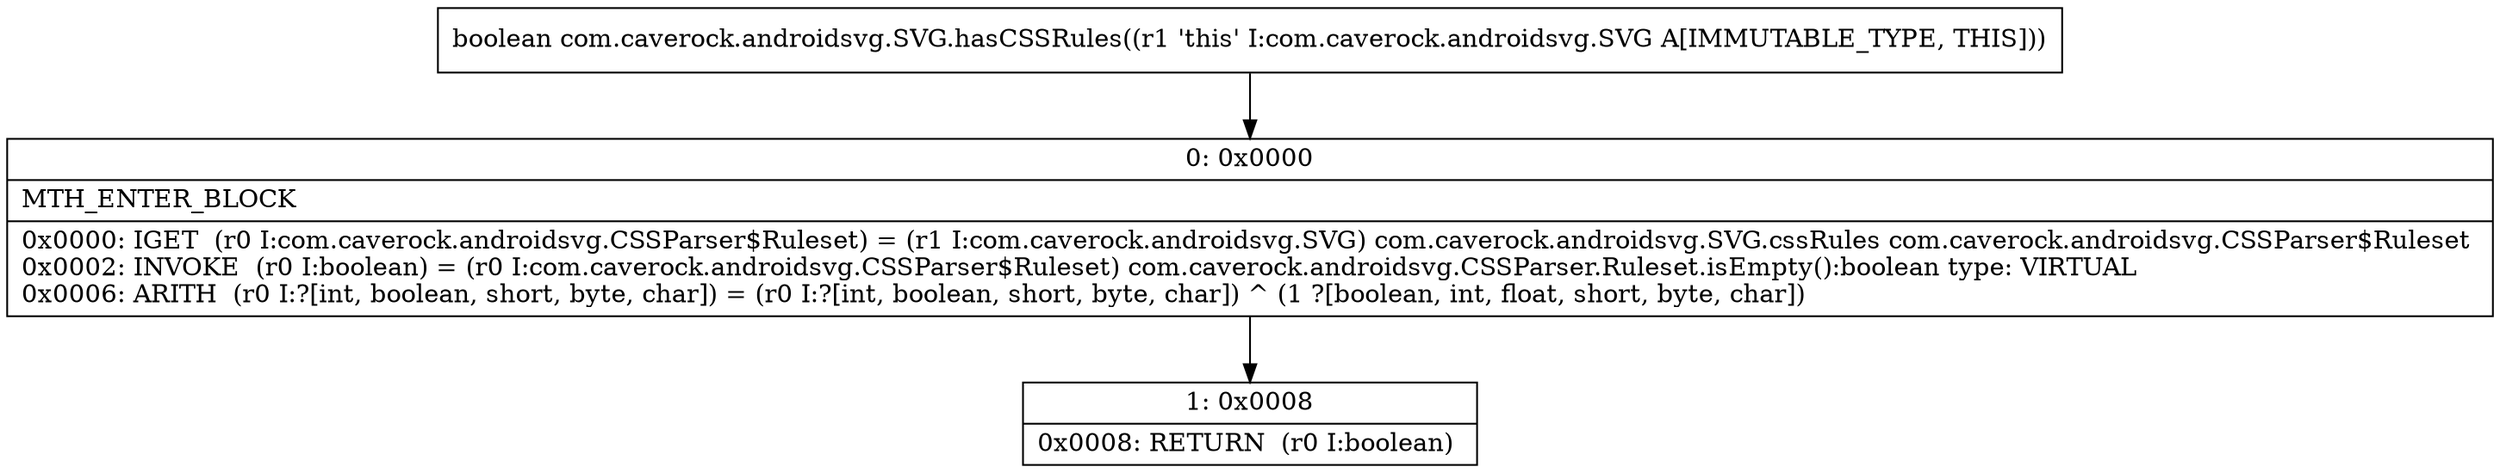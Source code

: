 digraph "CFG forcom.caverock.androidsvg.SVG.hasCSSRules()Z" {
Node_0 [shape=record,label="{0\:\ 0x0000|MTH_ENTER_BLOCK\l|0x0000: IGET  (r0 I:com.caverock.androidsvg.CSSParser$Ruleset) = (r1 I:com.caverock.androidsvg.SVG) com.caverock.androidsvg.SVG.cssRules com.caverock.androidsvg.CSSParser$Ruleset \l0x0002: INVOKE  (r0 I:boolean) = (r0 I:com.caverock.androidsvg.CSSParser$Ruleset) com.caverock.androidsvg.CSSParser.Ruleset.isEmpty():boolean type: VIRTUAL \l0x0006: ARITH  (r0 I:?[int, boolean, short, byte, char]) = (r0 I:?[int, boolean, short, byte, char]) ^ (1 ?[boolean, int, float, short, byte, char]) \l}"];
Node_1 [shape=record,label="{1\:\ 0x0008|0x0008: RETURN  (r0 I:boolean) \l}"];
MethodNode[shape=record,label="{boolean com.caverock.androidsvg.SVG.hasCSSRules((r1 'this' I:com.caverock.androidsvg.SVG A[IMMUTABLE_TYPE, THIS])) }"];
MethodNode -> Node_0;
Node_0 -> Node_1;
}

